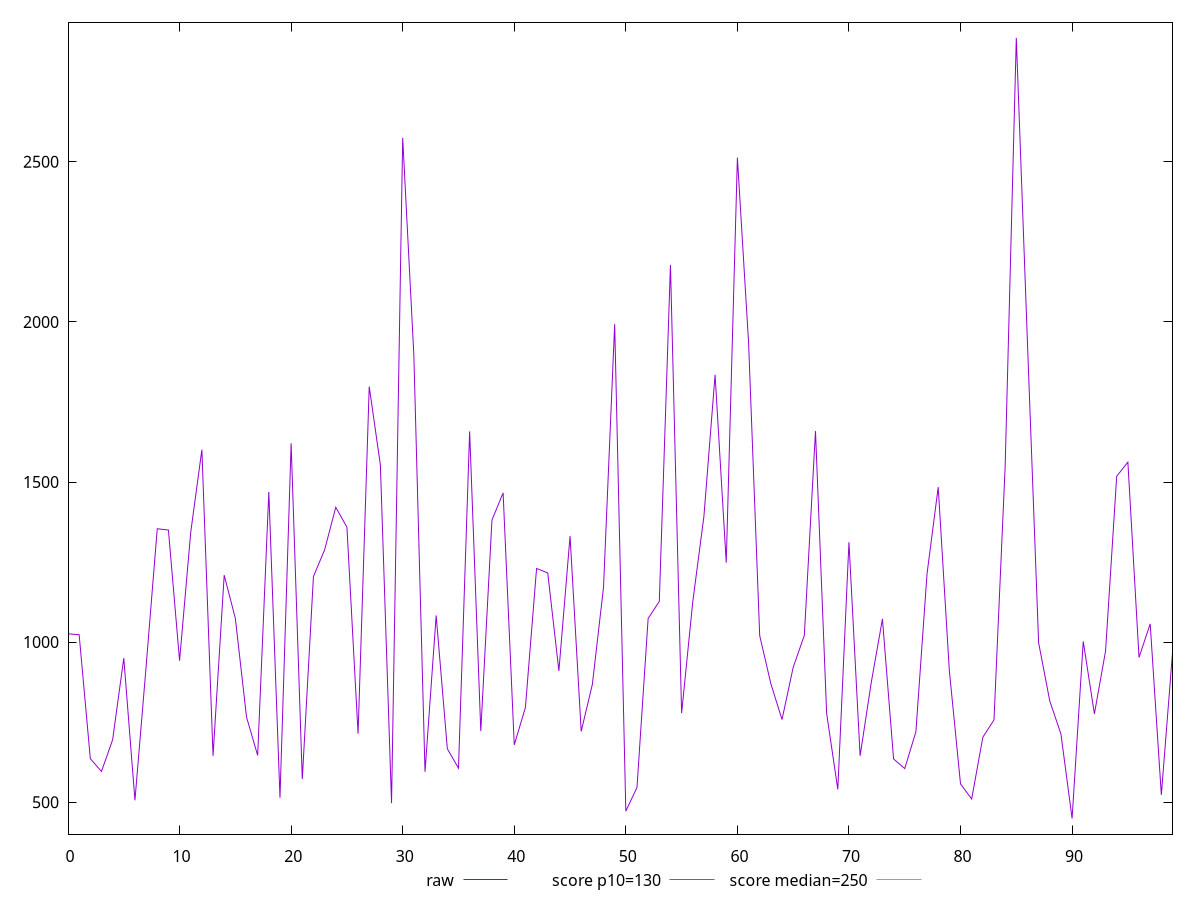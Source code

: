 reset

$raw <<EOF
0 1026
1 1023
2 636
3 596
4 694.9999999999991
5 949.9999999999991
6 506.0000000000009
7 923
8 1354.0000000000018
9 1350
10 942
11 1343
12 1601.0000000000018
13 645
14 1209
15 1074
16 766
17 646
18 1469
19 514.0000000000018
20 1621.0000000000018
21 571.9999999999991
22 1204.999999999999
23 1288.000000000001
24 1421.0000000000036
25 1359
26 714
27 1798.000000000001
28 1553.000000000001
29 497.0000000000009
30 2575
31 1896
32 595.0000000000018
33 1082.999999999999
34 666.9999999999991
35 605.9999999999982
36 1658.0000000000036
37 722
38 1380.9999999999982
39 1466.0000000000018
40 679
41 796
42 1230
43 1216.000000000001
44 909.9999999999982
45 1330.999999999999
46 721.0000000000009
47 868
48 1170.999999999999
49 1992.9999999999964
50 472
51 546
52 1073.999999999999
53 1127.000000000001
54 2178.000000000002
55 777.9999999999991
56 1125.9999999999973
57 1393
58 1835.0000000000018
59 1248
60 2513.0000000000036
61 1937
62 1019.9999999999982
63 870
64 758
65 921.0000000000009
66 1020.9999999999982
67 1658.9999999999982
68 777
69 540
70 1311.9999999999982
71 645
72 874
73 1072
74 635
75 604.9999999999991
76 719.9999999999991
77 1213.9999999999982
78 1484
79 910.0000000000009
80 557
81 510
82 703
83 757
84 1548.0000000000018
85 2887
86 1935.0000000000036
87 998.0000000000018
88 816.0000000000009
89 713
90 449
91 1002
92 775.9999999999991
93 971.9999999999991
94 1518
95 1562
96 952.0000000000009
97 1057
98 522.9999999999991
99 966
EOF

set key outside below
set xrange [0:99]
set yrange [400.24:2935.76]
set trange [400.24:2935.76]
set terminal svg size 640, 500 enhanced background rgb 'white'
set output "report_00013_2021-02-09T12-04-24.940Z/max-potential-fid/samples/pages/raw/values.svg"

plot $raw title "raw" with line, \
     130 title "score p10=130", \
     250 title "score median=250"

reset
